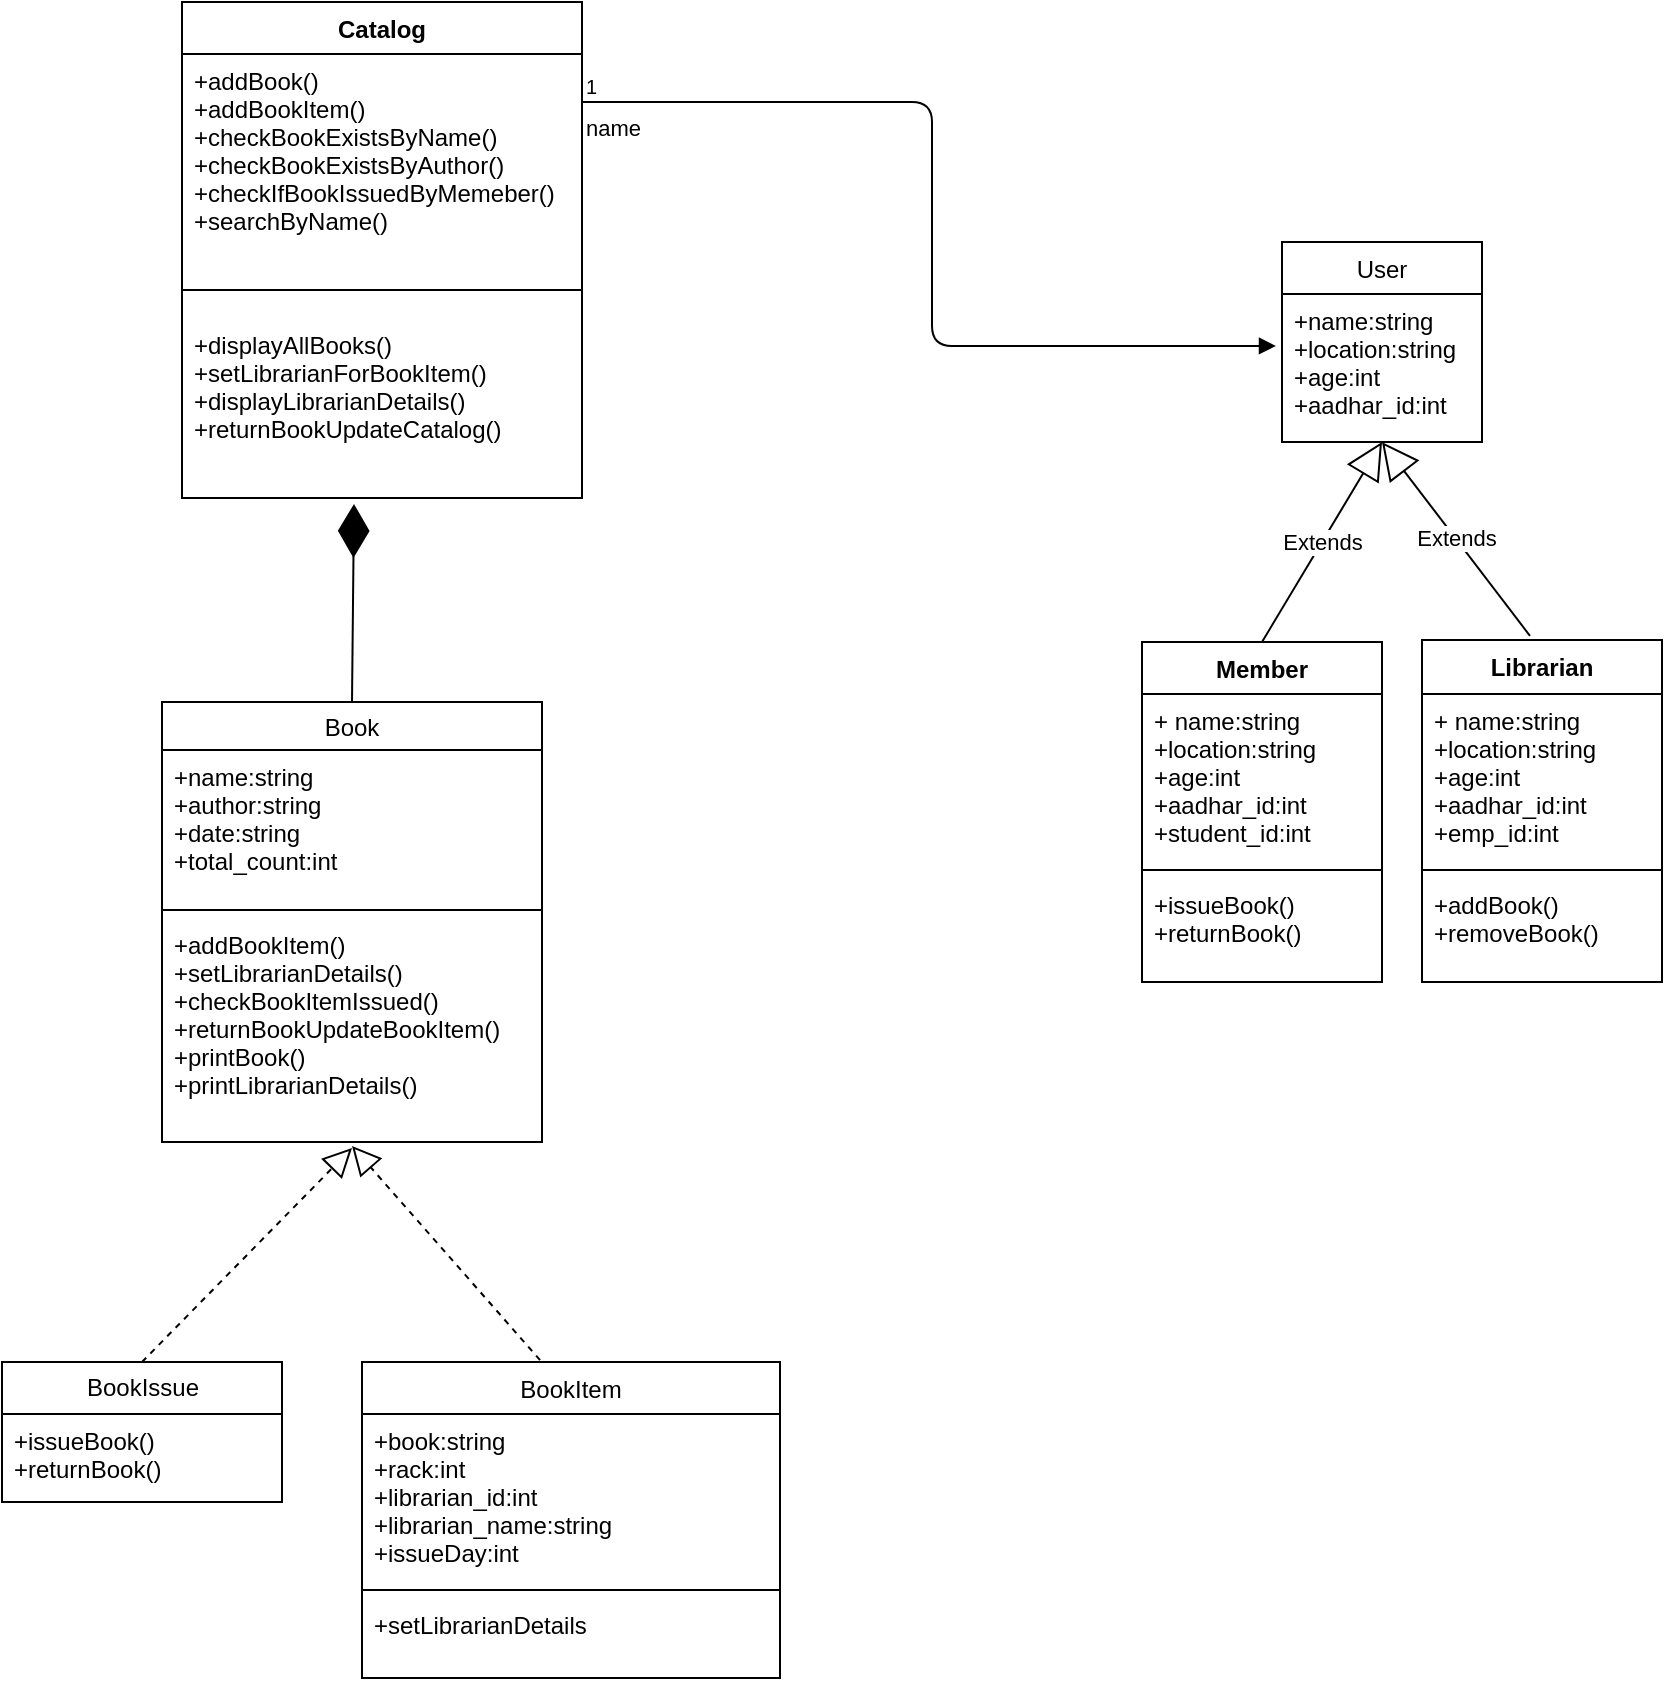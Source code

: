 <mxfile version="12.5.1" type="google"><diagram id="zOFiKgQ1ql-HJXKzwy1P" name="Page-1"><mxGraphModel dx="1813" dy="1579" grid="1" gridSize="10" guides="1" tooltips="1" connect="1" arrows="1" fold="1" page="1" pageScale="1" pageWidth="850" pageHeight="1100" math="0" shadow="0"><root><mxCell id="0"/><mxCell id="1" parent="0"/><mxCell id="6letcB1Lu_tDBIRPhbQM-1" value="Book" style="swimlane;fontStyle=0;childLayout=stackLayout;horizontal=1;startSize=24;fillColor=none;horizontalStack=0;resizeParent=1;resizeParentMax=0;resizeLast=0;collapsible=1;marginBottom=0;" vertex="1" parent="1"><mxGeometry x="30" y="-690" width="190" height="220" as="geometry"/></mxCell><object label="+name:string&#xA;+author:string&#xA;+date:string&#xA;+total_count:int&#xA;" id="6letcB1Lu_tDBIRPhbQM-2"><mxCell style="text;strokeColor=none;fillColor=none;align=left;verticalAlign=top;spacingLeft=4;spacingRight=4;overflow=hidden;rotatable=0;points=[[0,0.5],[1,0.5]];portConstraint=eastwest;" vertex="1" parent="6letcB1Lu_tDBIRPhbQM-1"><mxGeometry y="24" width="190" height="76" as="geometry"/></mxCell></object><mxCell id="6letcB1Lu_tDBIRPhbQM-10" value="" style="line;strokeWidth=1;fillColor=none;align=left;verticalAlign=middle;spacingTop=-1;spacingLeft=3;spacingRight=3;rotatable=0;labelPosition=right;points=[];portConstraint=eastwest;" vertex="1" parent="6letcB1Lu_tDBIRPhbQM-1"><mxGeometry y="100" width="190" height="8" as="geometry"/></mxCell><mxCell id="6letcB1Lu_tDBIRPhbQM-3" value="+addBookItem()&#xA;+setLibrarianDetails()&#xA;+checkBookItemIssued()&#xA;+returnBookUpdateBookItem()&#xA;+printBook()&#xA;+printLibrarianDetails()&#xA;" style="text;strokeColor=none;fillColor=none;align=left;verticalAlign=top;spacingLeft=4;spacingRight=4;overflow=hidden;rotatable=0;points=[[0,0.5],[1,0.5]];portConstraint=eastwest;" vertex="1" parent="6letcB1Lu_tDBIRPhbQM-1"><mxGeometry y="108" width="190" height="112" as="geometry"/></mxCell><mxCell id="6letcB1Lu_tDBIRPhbQM-14" value="BookItem" style="swimlane;fontStyle=0;childLayout=stackLayout;horizontal=1;startSize=26;fillColor=none;horizontalStack=0;resizeParent=1;resizeParentMax=0;resizeLast=0;collapsible=1;marginBottom=0;" vertex="1" parent="1"><mxGeometry x="130" y="-360" width="209" height="158" as="geometry"><mxRectangle x="99" y="369" width="100" height="26" as="alternateBounds"/></mxGeometry></mxCell><mxCell id="6letcB1Lu_tDBIRPhbQM-15" value="+book:string&#xA;+rack:int&#xA;+librarian_id:int&#xA;+librarian_name:string&#xA;+issueDay:int&#xA;" style="text;strokeColor=none;fillColor=none;align=left;verticalAlign=top;spacingLeft=4;spacingRight=4;overflow=hidden;rotatable=0;points=[[0,0.5],[1,0.5]];portConstraint=eastwest;" vertex="1" parent="6letcB1Lu_tDBIRPhbQM-14"><mxGeometry y="26" width="209" height="84" as="geometry"/></mxCell><mxCell id="6letcB1Lu_tDBIRPhbQM-18" value="" style="line;strokeWidth=1;fillColor=none;align=left;verticalAlign=middle;spacingTop=-1;spacingLeft=3;spacingRight=3;rotatable=0;labelPosition=right;points=[];portConstraint=eastwest;" vertex="1" parent="6letcB1Lu_tDBIRPhbQM-14"><mxGeometry y="110" width="209" height="8" as="geometry"/></mxCell><mxCell id="6letcB1Lu_tDBIRPhbQM-17" value="+setLibrarianDetails" style="text;strokeColor=none;fillColor=none;align=left;verticalAlign=top;spacingLeft=4;spacingRight=4;overflow=hidden;rotatable=0;points=[[0,0.5],[1,0.5]];portConstraint=eastwest;" vertex="1" parent="6letcB1Lu_tDBIRPhbQM-14"><mxGeometry y="118" width="209" height="40" as="geometry"/></mxCell><mxCell id="6letcB1Lu_tDBIRPhbQM-24" value="Catalog" style="swimlane;fontStyle=1;align=center;verticalAlign=top;childLayout=stackLayout;horizontal=1;startSize=26;horizontalStack=0;resizeParent=1;resizeParentMax=0;resizeLast=0;collapsible=1;marginBottom=0;" vertex="1" parent="1"><mxGeometry x="40" y="-1040" width="200" height="248" as="geometry"/></mxCell><mxCell id="6letcB1Lu_tDBIRPhbQM-25" value="+addBook()&#xA;+addBookItem()&#xA;+checkBookExistsByName()&#xA;+checkBookExistsByAuthor()&#xA;+checkIfBookIssuedByMemeber()&#xA;+searchByName()&#xA;" style="text;strokeColor=none;fillColor=none;align=left;verticalAlign=top;spacingLeft=4;spacingRight=4;overflow=hidden;rotatable=0;points=[[0,0.5],[1,0.5]];portConstraint=eastwest;" vertex="1" parent="6letcB1Lu_tDBIRPhbQM-24"><mxGeometry y="26" width="200" height="104" as="geometry"/></mxCell><mxCell id="6letcB1Lu_tDBIRPhbQM-26" value="" style="line;strokeWidth=1;fillColor=none;align=left;verticalAlign=middle;spacingTop=-1;spacingLeft=3;spacingRight=3;rotatable=0;labelPosition=right;points=[];portConstraint=eastwest;" vertex="1" parent="6letcB1Lu_tDBIRPhbQM-24"><mxGeometry y="130" width="200" height="28" as="geometry"/></mxCell><mxCell id="6letcB1Lu_tDBIRPhbQM-27" value="+displayAllBooks()&#xA;+setLibrarianForBookItem()&#xA;+displayLibrarianDetails()&#xA;+returnBookUpdateCatalog()&#xA;" style="text;strokeColor=none;fillColor=none;align=left;verticalAlign=top;spacingLeft=4;spacingRight=4;overflow=hidden;rotatable=0;points=[[0,0.5],[1,0.5]];portConstraint=eastwest;" vertex="1" parent="6letcB1Lu_tDBIRPhbQM-24"><mxGeometry y="158" width="200" height="90" as="geometry"/></mxCell><mxCell id="6letcB1Lu_tDBIRPhbQM-29" value="User" style="swimlane;fontStyle=0;childLayout=stackLayout;horizontal=1;startSize=26;fillColor=none;horizontalStack=0;resizeParent=1;resizeParentMax=0;resizeLast=0;collapsible=1;marginBottom=0;" vertex="1" parent="1"><mxGeometry x="590" y="-920" width="100" height="100" as="geometry"/></mxCell><mxCell id="6letcB1Lu_tDBIRPhbQM-30" value="+name:string&#xA;+location:string&#xA;+age:int&#xA;+aadhar_id:int&#xA;" style="text;strokeColor=none;fillColor=none;align=left;verticalAlign=top;spacingLeft=4;spacingRight=4;overflow=hidden;rotatable=0;points=[[0,0.5],[1,0.5]];portConstraint=eastwest;" vertex="1" parent="6letcB1Lu_tDBIRPhbQM-29"><mxGeometry y="26" width="100" height="74" as="geometry"/></mxCell><mxCell id="6letcB1Lu_tDBIRPhbQM-33" value="Member" style="swimlane;fontStyle=1;align=center;verticalAlign=top;childLayout=stackLayout;horizontal=1;startSize=26;horizontalStack=0;resizeParent=1;resizeParentMax=0;resizeLast=0;collapsible=1;marginBottom=0;" vertex="1" parent="1"><mxGeometry x="520" y="-720" width="120" height="170" as="geometry"/></mxCell><mxCell id="6letcB1Lu_tDBIRPhbQM-34" value="+ name:string&#xA;+location:string&#xA;+age:int&#xA;+aadhar_id:int&#xA;+student_id:int&#xA;" style="text;strokeColor=none;fillColor=none;align=left;verticalAlign=top;spacingLeft=4;spacingRight=4;overflow=hidden;rotatable=0;points=[[0,0.5],[1,0.5]];portConstraint=eastwest;" vertex="1" parent="6letcB1Lu_tDBIRPhbQM-33"><mxGeometry y="26" width="120" height="84" as="geometry"/></mxCell><mxCell id="6letcB1Lu_tDBIRPhbQM-35" value="" style="line;strokeWidth=1;fillColor=none;align=left;verticalAlign=middle;spacingTop=-1;spacingLeft=3;spacingRight=3;rotatable=0;labelPosition=right;points=[];portConstraint=eastwest;" vertex="1" parent="6letcB1Lu_tDBIRPhbQM-33"><mxGeometry y="110" width="120" height="8" as="geometry"/></mxCell><mxCell id="6letcB1Lu_tDBIRPhbQM-36" value="+issueBook()&#xA;+returnBook()&#xA;" style="text;strokeColor=none;fillColor=none;align=left;verticalAlign=top;spacingLeft=4;spacingRight=4;overflow=hidden;rotatable=0;points=[[0,0.5],[1,0.5]];portConstraint=eastwest;" vertex="1" parent="6letcB1Lu_tDBIRPhbQM-33"><mxGeometry y="118" width="120" height="52" as="geometry"/></mxCell><mxCell id="6letcB1Lu_tDBIRPhbQM-37" value="Librarian" style="swimlane;fontStyle=1;align=center;verticalAlign=top;childLayout=stackLayout;horizontal=1;startSize=27;horizontalStack=0;resizeParent=1;resizeParentMax=0;resizeLast=0;collapsible=1;marginBottom=0;whiteSpace=wrap;html=1;" vertex="1" parent="1"><mxGeometry x="660" y="-721" width="120" height="171" as="geometry"/></mxCell><mxCell id="6letcB1Lu_tDBIRPhbQM-38" value="+ name:string&#xA;+location:string&#xA;+age:int&#xA;+aadhar_id:int&#xA;+emp_id:int" style="text;strokeColor=none;fillColor=none;align=left;verticalAlign=top;spacingLeft=4;spacingRight=4;overflow=hidden;rotatable=0;points=[[0,0.5],[1,0.5]];portConstraint=eastwest;" vertex="1" parent="6letcB1Lu_tDBIRPhbQM-37"><mxGeometry y="27" width="120" height="84" as="geometry"/></mxCell><mxCell id="6letcB1Lu_tDBIRPhbQM-39" value="" style="line;strokeWidth=1;fillColor=none;align=left;verticalAlign=middle;spacingTop=-1;spacingLeft=3;spacingRight=3;rotatable=0;labelPosition=right;points=[];portConstraint=eastwest;" vertex="1" parent="6letcB1Lu_tDBIRPhbQM-37"><mxGeometry y="111" width="120" height="8" as="geometry"/></mxCell><mxCell id="6letcB1Lu_tDBIRPhbQM-40" value="+addBook()&#xA;+removeBook()&#xA;&#xA;" style="text;strokeColor=none;fillColor=none;align=left;verticalAlign=top;spacingLeft=4;spacingRight=4;overflow=hidden;rotatable=0;points=[[0,0.5],[1,0.5]];portConstraint=eastwest;" vertex="1" parent="6letcB1Lu_tDBIRPhbQM-37"><mxGeometry y="119" width="120" height="52" as="geometry"/></mxCell><mxCell id="6letcB1Lu_tDBIRPhbQM-41" value="BookIssue" style="swimlane;fontStyle=0;childLayout=stackLayout;horizontal=1;startSize=26;fillColor=none;horizontalStack=0;resizeParent=1;resizeParentMax=0;resizeLast=0;collapsible=1;marginBottom=0;html=1;" vertex="1" parent="1"><mxGeometry x="-50" y="-360" width="140" height="70" as="geometry"/></mxCell><mxCell id="6letcB1Lu_tDBIRPhbQM-42" value="+issueBook()&#xA;+returnBook()&#xA;" style="text;strokeColor=none;fillColor=none;align=left;verticalAlign=top;spacingLeft=4;spacingRight=4;overflow=hidden;rotatable=0;points=[[0,0.5],[1,0.5]];portConstraint=eastwest;" vertex="1" parent="6letcB1Lu_tDBIRPhbQM-41"><mxGeometry y="26" width="140" height="44" as="geometry"/></mxCell><mxCell id="6letcB1Lu_tDBIRPhbQM-48" value="Extends" style="endArrow=block;endSize=16;endFill=0;html=1;exitX=0.5;exitY=0;exitDx=0;exitDy=0;entryX=0.5;entryY=1;entryDx=0;entryDy=0;" edge="1" parent="1" source="6letcB1Lu_tDBIRPhbQM-33" target="6letcB1Lu_tDBIRPhbQM-29"><mxGeometry width="160" relative="1" as="geometry"><mxPoint x="610" y="190" as="sourcePoint"/><mxPoint x="770" y="190" as="targetPoint"/></mxGeometry></mxCell><mxCell id="6letcB1Lu_tDBIRPhbQM-49" value="Extends" style="endArrow=block;endSize=16;endFill=0;html=1;exitX=0.45;exitY=-0.012;exitDx=0;exitDy=0;exitPerimeter=0;entryX=0.5;entryY=1;entryDx=0;entryDy=0;" edge="1" parent="1" source="6letcB1Lu_tDBIRPhbQM-37" target="6letcB1Lu_tDBIRPhbQM-29"><mxGeometry width="160" relative="1" as="geometry"><mxPoint x="670" y="190" as="sourcePoint"/><mxPoint x="830" y="190" as="targetPoint"/></mxGeometry></mxCell><mxCell id="6letcB1Lu_tDBIRPhbQM-51" value="" style="endArrow=diamondThin;endFill=1;endSize=24;html=1;exitX=0.5;exitY=0;exitDx=0;exitDy=0;entryX=0.43;entryY=1.033;entryDx=0;entryDy=0;entryPerimeter=0;" edge="1" parent="1" source="6letcB1Lu_tDBIRPhbQM-1" target="6letcB1Lu_tDBIRPhbQM-27"><mxGeometry width="160" relative="1" as="geometry"><mxPoint x="140" y="300" as="sourcePoint"/><mxPoint x="300" y="300" as="targetPoint"/></mxGeometry></mxCell><mxCell id="6letcB1Lu_tDBIRPhbQM-64" value="name" style="endArrow=block;endFill=1;html=1;edgeStyle=orthogonalEdgeStyle;align=left;verticalAlign=top;entryX=-0.03;entryY=0.351;entryDx=0;entryDy=0;entryPerimeter=0;" edge="1" parent="1" target="6letcB1Lu_tDBIRPhbQM-30"><mxGeometry x="-1" relative="1" as="geometry"><mxPoint x="240" y="-990" as="sourcePoint"/><mxPoint x="490" y="-990" as="targetPoint"/><Array as="points"><mxPoint x="240" y="-990"/><mxPoint x="415" y="-990"/><mxPoint x="415" y="-868"/></Array></mxGeometry></mxCell><mxCell id="6letcB1Lu_tDBIRPhbQM-65" value="1" style="resizable=0;html=1;align=left;verticalAlign=bottom;labelBackgroundColor=#ffffff;fontSize=10;" connectable="0" vertex="1" parent="6letcB1Lu_tDBIRPhbQM-64"><mxGeometry x="-1" relative="1" as="geometry"/></mxCell><mxCell id="6letcB1Lu_tDBIRPhbQM-68" value="" style="endArrow=block;dashed=1;endFill=0;endSize=12;html=1;exitX=0.5;exitY=0;exitDx=0;exitDy=0;" edge="1" parent="1" source="6letcB1Lu_tDBIRPhbQM-41"><mxGeometry width="160" relative="1" as="geometry"><mxPoint x="80" y="-460" as="sourcePoint"/><mxPoint x="125" y="-467" as="targetPoint"/></mxGeometry></mxCell><mxCell id="6letcB1Lu_tDBIRPhbQM-69" value="" style="endArrow=block;dashed=1;endFill=0;endSize=12;html=1;exitX=0.426;exitY=-0.006;exitDx=0;exitDy=0;exitPerimeter=0;" edge="1" parent="1" source="6letcB1Lu_tDBIRPhbQM-14"><mxGeometry width="160" relative="1" as="geometry"><mxPoint x="210" y="-430" as="sourcePoint"/><mxPoint x="125" y="-468" as="targetPoint"/></mxGeometry></mxCell></root></mxGraphModel></diagram></mxfile>